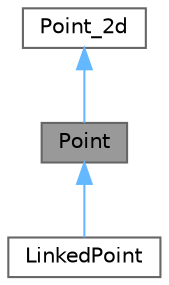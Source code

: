 digraph "Point"
{
 // LATEX_PDF_SIZE
  bgcolor="transparent";
  edge [fontname=Helvetica,fontsize=10,labelfontname=Helvetica,labelfontsize=10];
  node [fontname=Helvetica,fontsize=10,shape=box,height=0.2,width=0.4];
  Node1 [id="Node000001",label="Point",height=0.2,width=0.4,color="gray40", fillcolor="grey60", style="filled", fontcolor="black",tooltip="A point on the source or image plane that contains a position and the lensing quantities."];
  Node2 -> Node1 [id="edge3_Node000001_Node000002",dir="back",color="steelblue1",style="solid",tooltip=" "];
  Node2 [id="Node000002",label="Point_2d",height=0.2,width=0.4,color="gray40", fillcolor="white", style="filled",URL="$struct_point__2d.html",tooltip="Class for representing points or vectors in 2 dimensions. Not that the dereferencing operator is over..."];
  Node1 -> Node3 [id="edge4_Node000001_Node000003",dir="back",color="steelblue1",style="solid",tooltip=" "];
  Node3 [id="Node000003",label="LinkedPoint",height=0.2,width=0.4,color="gray40", fillcolor="white", style="filled",URL="$struct_linked_point.html",tooltip="A point that automatically has an image point."];
}
